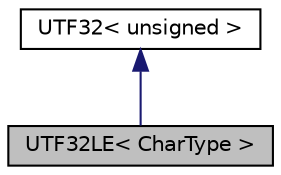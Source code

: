digraph "UTF32LE&lt; CharType &gt;"
{
 // LATEX_PDF_SIZE
  edge [fontname="Helvetica",fontsize="10",labelfontname="Helvetica",labelfontsize="10"];
  node [fontname="Helvetica",fontsize="10",shape=record];
  Node1 [label="UTF32LE\< CharType \>",height=0.2,width=0.4,color="black", fillcolor="grey75", style="filled", fontcolor="black",tooltip="UTF-32 little endian enocoding."];
  Node2 -> Node1 [dir="back",color="midnightblue",fontsize="10",style="solid",fontname="Helvetica"];
  Node2 [label="UTF32\< unsigned \>",height=0.2,width=0.4,color="black", fillcolor="white", style="filled",URL="$struct_u_t_f32.html",tooltip=" "];
}
